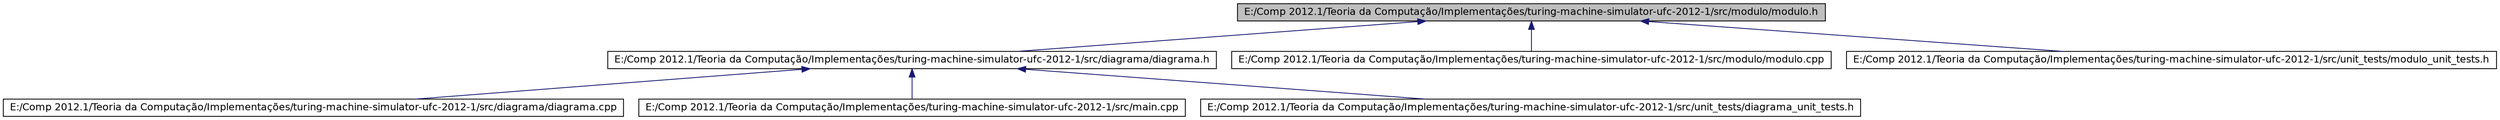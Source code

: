 digraph G
{
  edge [fontname="Helvetica",fontsize="12",labelfontname="Helvetica",labelfontsize="12"];
  node [fontname="Helvetica",fontsize="12",shape=record];
  Node1 [label="E:/Comp 2012.1/Teoria da Computação/Implementações/turing-machine-simulator-ufc-2012-1/src/modulo/modulo.h",height=0.2,width=0.4,color="black", fillcolor="grey75", style="filled" fontcolor="black"];
  Node1 -> Node2 [dir="back",color="midnightblue",fontsize="12",style="solid",fontname="Helvetica"];
  Node2 [label="E:/Comp 2012.1/Teoria da Computação/Implementações/turing-machine-simulator-ufc-2012-1/src/diagrama/diagrama.h",height=0.2,width=0.4,color="black", fillcolor="white", style="filled",URL="$diagrama_8h.html"];
  Node2 -> Node3 [dir="back",color="midnightblue",fontsize="12",style="solid",fontname="Helvetica"];
  Node3 [label="E:/Comp 2012.1/Teoria da Computação/Implementações/turing-machine-simulator-ufc-2012-1/src/diagrama/diagrama.cpp",height=0.2,width=0.4,color="black", fillcolor="white", style="filled",URL="$diagrama_8cpp.html"];
  Node2 -> Node4 [dir="back",color="midnightblue",fontsize="12",style="solid",fontname="Helvetica"];
  Node4 [label="E:/Comp 2012.1/Teoria da Computação/Implementações/turing-machine-simulator-ufc-2012-1/src/main.cpp",height=0.2,width=0.4,color="black", fillcolor="white", style="filled",URL="$main_8cpp.html"];
  Node2 -> Node5 [dir="back",color="midnightblue",fontsize="12",style="solid",fontname="Helvetica"];
  Node5 [label="E:/Comp 2012.1/Teoria da Computação/Implementações/turing-machine-simulator-ufc-2012-1/src/unit_tests/diagrama_unit_tests.h",height=0.2,width=0.4,color="black", fillcolor="white", style="filled",URL="$diagrama__unit__tests_8h.html"];
  Node1 -> Node6 [dir="back",color="midnightblue",fontsize="12",style="solid",fontname="Helvetica"];
  Node6 [label="E:/Comp 2012.1/Teoria da Computação/Implementações/turing-machine-simulator-ufc-2012-1/src/modulo/modulo.cpp",height=0.2,width=0.4,color="black", fillcolor="white", style="filled",URL="$modulo_8cpp.html"];
  Node1 -> Node7 [dir="back",color="midnightblue",fontsize="12",style="solid",fontname="Helvetica"];
  Node7 [label="E:/Comp 2012.1/Teoria da Computação/Implementações/turing-machine-simulator-ufc-2012-1/src/unit_tests/modulo_unit_tests.h",height=0.2,width=0.4,color="black", fillcolor="white", style="filled",URL="$modulo__unit__tests_8h.html"];
}
